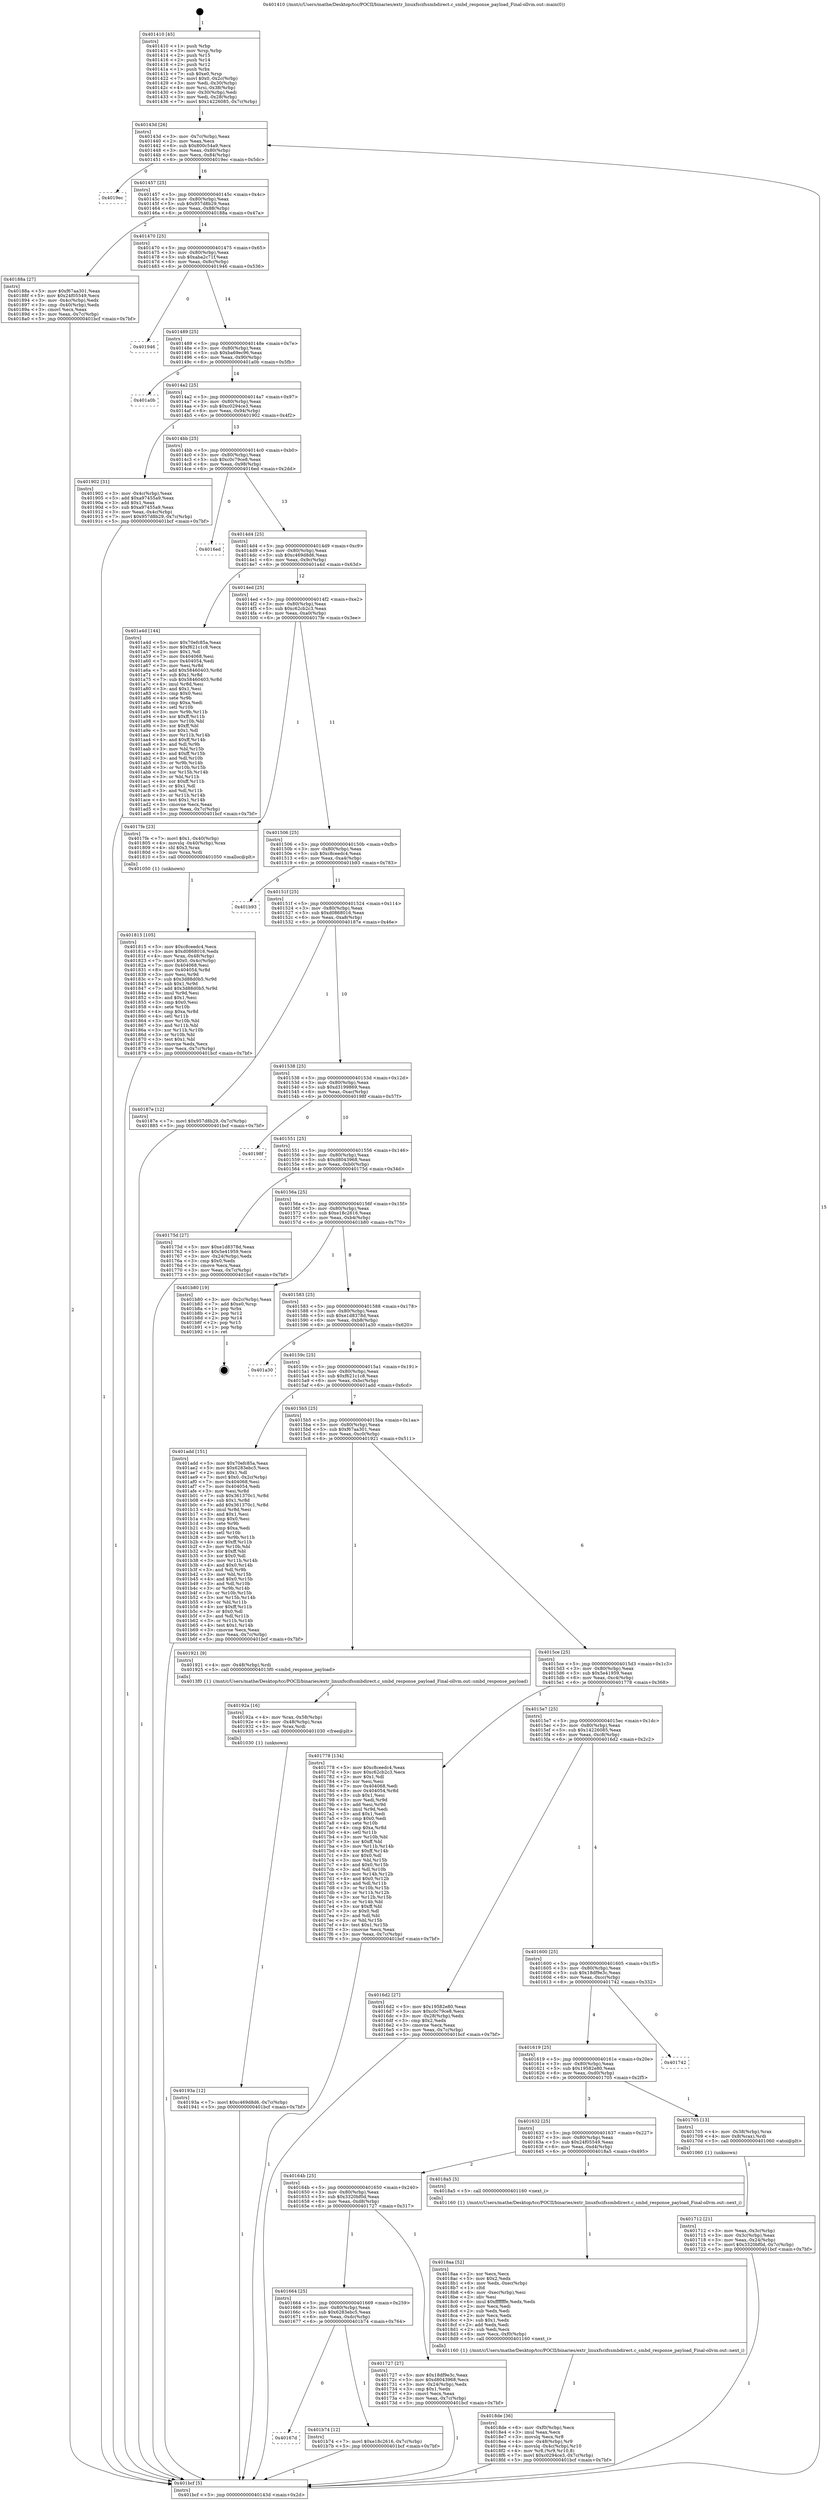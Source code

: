digraph "0x401410" {
  label = "0x401410 (/mnt/c/Users/mathe/Desktop/tcc/POCII/binaries/extr_linuxfscifssmbdirect.c_smbd_response_payload_Final-ollvm.out::main(0))"
  labelloc = "t"
  node[shape=record]

  Entry [label="",width=0.3,height=0.3,shape=circle,fillcolor=black,style=filled]
  "0x40143d" [label="{
     0x40143d [26]\l
     | [instrs]\l
     &nbsp;&nbsp;0x40143d \<+3\>: mov -0x7c(%rbp),%eax\l
     &nbsp;&nbsp;0x401440 \<+2\>: mov %eax,%ecx\l
     &nbsp;&nbsp;0x401442 \<+6\>: sub $0x800c54a9,%ecx\l
     &nbsp;&nbsp;0x401448 \<+3\>: mov %eax,-0x80(%rbp)\l
     &nbsp;&nbsp;0x40144b \<+6\>: mov %ecx,-0x84(%rbp)\l
     &nbsp;&nbsp;0x401451 \<+6\>: je 00000000004019ec \<main+0x5dc\>\l
  }"]
  "0x4019ec" [label="{
     0x4019ec\l
  }", style=dashed]
  "0x401457" [label="{
     0x401457 [25]\l
     | [instrs]\l
     &nbsp;&nbsp;0x401457 \<+5\>: jmp 000000000040145c \<main+0x4c\>\l
     &nbsp;&nbsp;0x40145c \<+3\>: mov -0x80(%rbp),%eax\l
     &nbsp;&nbsp;0x40145f \<+5\>: sub $0x957d8b29,%eax\l
     &nbsp;&nbsp;0x401464 \<+6\>: mov %eax,-0x88(%rbp)\l
     &nbsp;&nbsp;0x40146a \<+6\>: je 000000000040188a \<main+0x47a\>\l
  }"]
  Exit [label="",width=0.3,height=0.3,shape=circle,fillcolor=black,style=filled,peripheries=2]
  "0x40188a" [label="{
     0x40188a [27]\l
     | [instrs]\l
     &nbsp;&nbsp;0x40188a \<+5\>: mov $0xf67aa301,%eax\l
     &nbsp;&nbsp;0x40188f \<+5\>: mov $0x24f05549,%ecx\l
     &nbsp;&nbsp;0x401894 \<+3\>: mov -0x4c(%rbp),%edx\l
     &nbsp;&nbsp;0x401897 \<+3\>: cmp -0x40(%rbp),%edx\l
     &nbsp;&nbsp;0x40189a \<+3\>: cmovl %ecx,%eax\l
     &nbsp;&nbsp;0x40189d \<+3\>: mov %eax,-0x7c(%rbp)\l
     &nbsp;&nbsp;0x4018a0 \<+5\>: jmp 0000000000401bcf \<main+0x7bf\>\l
  }"]
  "0x401470" [label="{
     0x401470 [25]\l
     | [instrs]\l
     &nbsp;&nbsp;0x401470 \<+5\>: jmp 0000000000401475 \<main+0x65\>\l
     &nbsp;&nbsp;0x401475 \<+3\>: mov -0x80(%rbp),%eax\l
     &nbsp;&nbsp;0x401478 \<+5\>: sub $0xaba2c71f,%eax\l
     &nbsp;&nbsp;0x40147d \<+6\>: mov %eax,-0x8c(%rbp)\l
     &nbsp;&nbsp;0x401483 \<+6\>: je 0000000000401946 \<main+0x536\>\l
  }"]
  "0x40167d" [label="{
     0x40167d\l
  }", style=dashed]
  "0x401946" [label="{
     0x401946\l
  }", style=dashed]
  "0x401489" [label="{
     0x401489 [25]\l
     | [instrs]\l
     &nbsp;&nbsp;0x401489 \<+5\>: jmp 000000000040148e \<main+0x7e\>\l
     &nbsp;&nbsp;0x40148e \<+3\>: mov -0x80(%rbp),%eax\l
     &nbsp;&nbsp;0x401491 \<+5\>: sub $0xba69ec96,%eax\l
     &nbsp;&nbsp;0x401496 \<+6\>: mov %eax,-0x90(%rbp)\l
     &nbsp;&nbsp;0x40149c \<+6\>: je 0000000000401a0b \<main+0x5fb\>\l
  }"]
  "0x401b74" [label="{
     0x401b74 [12]\l
     | [instrs]\l
     &nbsp;&nbsp;0x401b74 \<+7\>: movl $0xe18c2616,-0x7c(%rbp)\l
     &nbsp;&nbsp;0x401b7b \<+5\>: jmp 0000000000401bcf \<main+0x7bf\>\l
  }"]
  "0x401a0b" [label="{
     0x401a0b\l
  }", style=dashed]
  "0x4014a2" [label="{
     0x4014a2 [25]\l
     | [instrs]\l
     &nbsp;&nbsp;0x4014a2 \<+5\>: jmp 00000000004014a7 \<main+0x97\>\l
     &nbsp;&nbsp;0x4014a7 \<+3\>: mov -0x80(%rbp),%eax\l
     &nbsp;&nbsp;0x4014aa \<+5\>: sub $0xc0294ce3,%eax\l
     &nbsp;&nbsp;0x4014af \<+6\>: mov %eax,-0x94(%rbp)\l
     &nbsp;&nbsp;0x4014b5 \<+6\>: je 0000000000401902 \<main+0x4f2\>\l
  }"]
  "0x40193a" [label="{
     0x40193a [12]\l
     | [instrs]\l
     &nbsp;&nbsp;0x40193a \<+7\>: movl $0xc469d8d6,-0x7c(%rbp)\l
     &nbsp;&nbsp;0x401941 \<+5\>: jmp 0000000000401bcf \<main+0x7bf\>\l
  }"]
  "0x401902" [label="{
     0x401902 [31]\l
     | [instrs]\l
     &nbsp;&nbsp;0x401902 \<+3\>: mov -0x4c(%rbp),%eax\l
     &nbsp;&nbsp;0x401905 \<+5\>: add $0xa97455a9,%eax\l
     &nbsp;&nbsp;0x40190a \<+3\>: add $0x1,%eax\l
     &nbsp;&nbsp;0x40190d \<+5\>: sub $0xa97455a9,%eax\l
     &nbsp;&nbsp;0x401912 \<+3\>: mov %eax,-0x4c(%rbp)\l
     &nbsp;&nbsp;0x401915 \<+7\>: movl $0x957d8b29,-0x7c(%rbp)\l
     &nbsp;&nbsp;0x40191c \<+5\>: jmp 0000000000401bcf \<main+0x7bf\>\l
  }"]
  "0x4014bb" [label="{
     0x4014bb [25]\l
     | [instrs]\l
     &nbsp;&nbsp;0x4014bb \<+5\>: jmp 00000000004014c0 \<main+0xb0\>\l
     &nbsp;&nbsp;0x4014c0 \<+3\>: mov -0x80(%rbp),%eax\l
     &nbsp;&nbsp;0x4014c3 \<+5\>: sub $0xc0c79ce8,%eax\l
     &nbsp;&nbsp;0x4014c8 \<+6\>: mov %eax,-0x98(%rbp)\l
     &nbsp;&nbsp;0x4014ce \<+6\>: je 00000000004016ed \<main+0x2dd\>\l
  }"]
  "0x40192a" [label="{
     0x40192a [16]\l
     | [instrs]\l
     &nbsp;&nbsp;0x40192a \<+4\>: mov %rax,-0x58(%rbp)\l
     &nbsp;&nbsp;0x40192e \<+4\>: mov -0x48(%rbp),%rax\l
     &nbsp;&nbsp;0x401932 \<+3\>: mov %rax,%rdi\l
     &nbsp;&nbsp;0x401935 \<+5\>: call 0000000000401030 \<free@plt\>\l
     | [calls]\l
     &nbsp;&nbsp;0x401030 \{1\} (unknown)\l
  }"]
  "0x4016ed" [label="{
     0x4016ed\l
  }", style=dashed]
  "0x4014d4" [label="{
     0x4014d4 [25]\l
     | [instrs]\l
     &nbsp;&nbsp;0x4014d4 \<+5\>: jmp 00000000004014d9 \<main+0xc9\>\l
     &nbsp;&nbsp;0x4014d9 \<+3\>: mov -0x80(%rbp),%eax\l
     &nbsp;&nbsp;0x4014dc \<+5\>: sub $0xc469d8d6,%eax\l
     &nbsp;&nbsp;0x4014e1 \<+6\>: mov %eax,-0x9c(%rbp)\l
     &nbsp;&nbsp;0x4014e7 \<+6\>: je 0000000000401a4d \<main+0x63d\>\l
  }"]
  "0x4018de" [label="{
     0x4018de [36]\l
     | [instrs]\l
     &nbsp;&nbsp;0x4018de \<+6\>: mov -0xf0(%rbp),%ecx\l
     &nbsp;&nbsp;0x4018e4 \<+3\>: imul %eax,%ecx\l
     &nbsp;&nbsp;0x4018e7 \<+3\>: movslq %ecx,%r8\l
     &nbsp;&nbsp;0x4018ea \<+4\>: mov -0x48(%rbp),%r9\l
     &nbsp;&nbsp;0x4018ee \<+4\>: movslq -0x4c(%rbp),%r10\l
     &nbsp;&nbsp;0x4018f2 \<+4\>: mov %r8,(%r9,%r10,8)\l
     &nbsp;&nbsp;0x4018f6 \<+7\>: movl $0xc0294ce3,-0x7c(%rbp)\l
     &nbsp;&nbsp;0x4018fd \<+5\>: jmp 0000000000401bcf \<main+0x7bf\>\l
  }"]
  "0x401a4d" [label="{
     0x401a4d [144]\l
     | [instrs]\l
     &nbsp;&nbsp;0x401a4d \<+5\>: mov $0x70efc85a,%eax\l
     &nbsp;&nbsp;0x401a52 \<+5\>: mov $0xf621c1c8,%ecx\l
     &nbsp;&nbsp;0x401a57 \<+2\>: mov $0x1,%dl\l
     &nbsp;&nbsp;0x401a59 \<+7\>: mov 0x404068,%esi\l
     &nbsp;&nbsp;0x401a60 \<+7\>: mov 0x404054,%edi\l
     &nbsp;&nbsp;0x401a67 \<+3\>: mov %esi,%r8d\l
     &nbsp;&nbsp;0x401a6a \<+7\>: add $0x58460403,%r8d\l
     &nbsp;&nbsp;0x401a71 \<+4\>: sub $0x1,%r8d\l
     &nbsp;&nbsp;0x401a75 \<+7\>: sub $0x58460403,%r8d\l
     &nbsp;&nbsp;0x401a7c \<+4\>: imul %r8d,%esi\l
     &nbsp;&nbsp;0x401a80 \<+3\>: and $0x1,%esi\l
     &nbsp;&nbsp;0x401a83 \<+3\>: cmp $0x0,%esi\l
     &nbsp;&nbsp;0x401a86 \<+4\>: sete %r9b\l
     &nbsp;&nbsp;0x401a8a \<+3\>: cmp $0xa,%edi\l
     &nbsp;&nbsp;0x401a8d \<+4\>: setl %r10b\l
     &nbsp;&nbsp;0x401a91 \<+3\>: mov %r9b,%r11b\l
     &nbsp;&nbsp;0x401a94 \<+4\>: xor $0xff,%r11b\l
     &nbsp;&nbsp;0x401a98 \<+3\>: mov %r10b,%bl\l
     &nbsp;&nbsp;0x401a9b \<+3\>: xor $0xff,%bl\l
     &nbsp;&nbsp;0x401a9e \<+3\>: xor $0x1,%dl\l
     &nbsp;&nbsp;0x401aa1 \<+3\>: mov %r11b,%r14b\l
     &nbsp;&nbsp;0x401aa4 \<+4\>: and $0xff,%r14b\l
     &nbsp;&nbsp;0x401aa8 \<+3\>: and %dl,%r9b\l
     &nbsp;&nbsp;0x401aab \<+3\>: mov %bl,%r15b\l
     &nbsp;&nbsp;0x401aae \<+4\>: and $0xff,%r15b\l
     &nbsp;&nbsp;0x401ab2 \<+3\>: and %dl,%r10b\l
     &nbsp;&nbsp;0x401ab5 \<+3\>: or %r9b,%r14b\l
     &nbsp;&nbsp;0x401ab8 \<+3\>: or %r10b,%r15b\l
     &nbsp;&nbsp;0x401abb \<+3\>: xor %r15b,%r14b\l
     &nbsp;&nbsp;0x401abe \<+3\>: or %bl,%r11b\l
     &nbsp;&nbsp;0x401ac1 \<+4\>: xor $0xff,%r11b\l
     &nbsp;&nbsp;0x401ac5 \<+3\>: or $0x1,%dl\l
     &nbsp;&nbsp;0x401ac8 \<+3\>: and %dl,%r11b\l
     &nbsp;&nbsp;0x401acb \<+3\>: or %r11b,%r14b\l
     &nbsp;&nbsp;0x401ace \<+4\>: test $0x1,%r14b\l
     &nbsp;&nbsp;0x401ad2 \<+3\>: cmovne %ecx,%eax\l
     &nbsp;&nbsp;0x401ad5 \<+3\>: mov %eax,-0x7c(%rbp)\l
     &nbsp;&nbsp;0x401ad8 \<+5\>: jmp 0000000000401bcf \<main+0x7bf\>\l
  }"]
  "0x4014ed" [label="{
     0x4014ed [25]\l
     | [instrs]\l
     &nbsp;&nbsp;0x4014ed \<+5\>: jmp 00000000004014f2 \<main+0xe2\>\l
     &nbsp;&nbsp;0x4014f2 \<+3\>: mov -0x80(%rbp),%eax\l
     &nbsp;&nbsp;0x4014f5 \<+5\>: sub $0xc62cb2c3,%eax\l
     &nbsp;&nbsp;0x4014fa \<+6\>: mov %eax,-0xa0(%rbp)\l
     &nbsp;&nbsp;0x401500 \<+6\>: je 00000000004017fe \<main+0x3ee\>\l
  }"]
  "0x4018aa" [label="{
     0x4018aa [52]\l
     | [instrs]\l
     &nbsp;&nbsp;0x4018aa \<+2\>: xor %ecx,%ecx\l
     &nbsp;&nbsp;0x4018ac \<+5\>: mov $0x2,%edx\l
     &nbsp;&nbsp;0x4018b1 \<+6\>: mov %edx,-0xec(%rbp)\l
     &nbsp;&nbsp;0x4018b7 \<+1\>: cltd\l
     &nbsp;&nbsp;0x4018b8 \<+6\>: mov -0xec(%rbp),%esi\l
     &nbsp;&nbsp;0x4018be \<+2\>: idiv %esi\l
     &nbsp;&nbsp;0x4018c0 \<+6\>: imul $0xfffffffe,%edx,%edx\l
     &nbsp;&nbsp;0x4018c6 \<+2\>: mov %ecx,%edi\l
     &nbsp;&nbsp;0x4018c8 \<+2\>: sub %edx,%edi\l
     &nbsp;&nbsp;0x4018ca \<+2\>: mov %ecx,%edx\l
     &nbsp;&nbsp;0x4018cc \<+3\>: sub $0x1,%edx\l
     &nbsp;&nbsp;0x4018cf \<+2\>: add %edx,%edi\l
     &nbsp;&nbsp;0x4018d1 \<+2\>: sub %edi,%ecx\l
     &nbsp;&nbsp;0x4018d3 \<+6\>: mov %ecx,-0xf0(%rbp)\l
     &nbsp;&nbsp;0x4018d9 \<+5\>: call 0000000000401160 \<next_i\>\l
     | [calls]\l
     &nbsp;&nbsp;0x401160 \{1\} (/mnt/c/Users/mathe/Desktop/tcc/POCII/binaries/extr_linuxfscifssmbdirect.c_smbd_response_payload_Final-ollvm.out::next_i)\l
  }"]
  "0x4017fe" [label="{
     0x4017fe [23]\l
     | [instrs]\l
     &nbsp;&nbsp;0x4017fe \<+7\>: movl $0x1,-0x40(%rbp)\l
     &nbsp;&nbsp;0x401805 \<+4\>: movslq -0x40(%rbp),%rax\l
     &nbsp;&nbsp;0x401809 \<+4\>: shl $0x3,%rax\l
     &nbsp;&nbsp;0x40180d \<+3\>: mov %rax,%rdi\l
     &nbsp;&nbsp;0x401810 \<+5\>: call 0000000000401050 \<malloc@plt\>\l
     | [calls]\l
     &nbsp;&nbsp;0x401050 \{1\} (unknown)\l
  }"]
  "0x401506" [label="{
     0x401506 [25]\l
     | [instrs]\l
     &nbsp;&nbsp;0x401506 \<+5\>: jmp 000000000040150b \<main+0xfb\>\l
     &nbsp;&nbsp;0x40150b \<+3\>: mov -0x80(%rbp),%eax\l
     &nbsp;&nbsp;0x40150e \<+5\>: sub $0xc8ceedc4,%eax\l
     &nbsp;&nbsp;0x401513 \<+6\>: mov %eax,-0xa4(%rbp)\l
     &nbsp;&nbsp;0x401519 \<+6\>: je 0000000000401b93 \<main+0x783\>\l
  }"]
  "0x401815" [label="{
     0x401815 [105]\l
     | [instrs]\l
     &nbsp;&nbsp;0x401815 \<+5\>: mov $0xc8ceedc4,%ecx\l
     &nbsp;&nbsp;0x40181a \<+5\>: mov $0xd0868016,%edx\l
     &nbsp;&nbsp;0x40181f \<+4\>: mov %rax,-0x48(%rbp)\l
     &nbsp;&nbsp;0x401823 \<+7\>: movl $0x0,-0x4c(%rbp)\l
     &nbsp;&nbsp;0x40182a \<+7\>: mov 0x404068,%esi\l
     &nbsp;&nbsp;0x401831 \<+8\>: mov 0x404054,%r8d\l
     &nbsp;&nbsp;0x401839 \<+3\>: mov %esi,%r9d\l
     &nbsp;&nbsp;0x40183c \<+7\>: sub $0x3d88d0b5,%r9d\l
     &nbsp;&nbsp;0x401843 \<+4\>: sub $0x1,%r9d\l
     &nbsp;&nbsp;0x401847 \<+7\>: add $0x3d88d0b5,%r9d\l
     &nbsp;&nbsp;0x40184e \<+4\>: imul %r9d,%esi\l
     &nbsp;&nbsp;0x401852 \<+3\>: and $0x1,%esi\l
     &nbsp;&nbsp;0x401855 \<+3\>: cmp $0x0,%esi\l
     &nbsp;&nbsp;0x401858 \<+4\>: sete %r10b\l
     &nbsp;&nbsp;0x40185c \<+4\>: cmp $0xa,%r8d\l
     &nbsp;&nbsp;0x401860 \<+4\>: setl %r11b\l
     &nbsp;&nbsp;0x401864 \<+3\>: mov %r10b,%bl\l
     &nbsp;&nbsp;0x401867 \<+3\>: and %r11b,%bl\l
     &nbsp;&nbsp;0x40186a \<+3\>: xor %r11b,%r10b\l
     &nbsp;&nbsp;0x40186d \<+3\>: or %r10b,%bl\l
     &nbsp;&nbsp;0x401870 \<+3\>: test $0x1,%bl\l
     &nbsp;&nbsp;0x401873 \<+3\>: cmovne %edx,%ecx\l
     &nbsp;&nbsp;0x401876 \<+3\>: mov %ecx,-0x7c(%rbp)\l
     &nbsp;&nbsp;0x401879 \<+5\>: jmp 0000000000401bcf \<main+0x7bf\>\l
  }"]
  "0x401b93" [label="{
     0x401b93\l
  }", style=dashed]
  "0x40151f" [label="{
     0x40151f [25]\l
     | [instrs]\l
     &nbsp;&nbsp;0x40151f \<+5\>: jmp 0000000000401524 \<main+0x114\>\l
     &nbsp;&nbsp;0x401524 \<+3\>: mov -0x80(%rbp),%eax\l
     &nbsp;&nbsp;0x401527 \<+5\>: sub $0xd0868016,%eax\l
     &nbsp;&nbsp;0x40152c \<+6\>: mov %eax,-0xa8(%rbp)\l
     &nbsp;&nbsp;0x401532 \<+6\>: je 000000000040187e \<main+0x46e\>\l
  }"]
  "0x401664" [label="{
     0x401664 [25]\l
     | [instrs]\l
     &nbsp;&nbsp;0x401664 \<+5\>: jmp 0000000000401669 \<main+0x259\>\l
     &nbsp;&nbsp;0x401669 \<+3\>: mov -0x80(%rbp),%eax\l
     &nbsp;&nbsp;0x40166c \<+5\>: sub $0x6283ebc5,%eax\l
     &nbsp;&nbsp;0x401671 \<+6\>: mov %eax,-0xdc(%rbp)\l
     &nbsp;&nbsp;0x401677 \<+6\>: je 0000000000401b74 \<main+0x764\>\l
  }"]
  "0x40187e" [label="{
     0x40187e [12]\l
     | [instrs]\l
     &nbsp;&nbsp;0x40187e \<+7\>: movl $0x957d8b29,-0x7c(%rbp)\l
     &nbsp;&nbsp;0x401885 \<+5\>: jmp 0000000000401bcf \<main+0x7bf\>\l
  }"]
  "0x401538" [label="{
     0x401538 [25]\l
     | [instrs]\l
     &nbsp;&nbsp;0x401538 \<+5\>: jmp 000000000040153d \<main+0x12d\>\l
     &nbsp;&nbsp;0x40153d \<+3\>: mov -0x80(%rbp),%eax\l
     &nbsp;&nbsp;0x401540 \<+5\>: sub $0xd3199869,%eax\l
     &nbsp;&nbsp;0x401545 \<+6\>: mov %eax,-0xac(%rbp)\l
     &nbsp;&nbsp;0x40154b \<+6\>: je 000000000040198f \<main+0x57f\>\l
  }"]
  "0x401727" [label="{
     0x401727 [27]\l
     | [instrs]\l
     &nbsp;&nbsp;0x401727 \<+5\>: mov $0x18df9e3c,%eax\l
     &nbsp;&nbsp;0x40172c \<+5\>: mov $0xd8043968,%ecx\l
     &nbsp;&nbsp;0x401731 \<+3\>: mov -0x24(%rbp),%edx\l
     &nbsp;&nbsp;0x401734 \<+3\>: cmp $0x1,%edx\l
     &nbsp;&nbsp;0x401737 \<+3\>: cmovl %ecx,%eax\l
     &nbsp;&nbsp;0x40173a \<+3\>: mov %eax,-0x7c(%rbp)\l
     &nbsp;&nbsp;0x40173d \<+5\>: jmp 0000000000401bcf \<main+0x7bf\>\l
  }"]
  "0x40198f" [label="{
     0x40198f\l
  }", style=dashed]
  "0x401551" [label="{
     0x401551 [25]\l
     | [instrs]\l
     &nbsp;&nbsp;0x401551 \<+5\>: jmp 0000000000401556 \<main+0x146\>\l
     &nbsp;&nbsp;0x401556 \<+3\>: mov -0x80(%rbp),%eax\l
     &nbsp;&nbsp;0x401559 \<+5\>: sub $0xd8043968,%eax\l
     &nbsp;&nbsp;0x40155e \<+6\>: mov %eax,-0xb0(%rbp)\l
     &nbsp;&nbsp;0x401564 \<+6\>: je 000000000040175d \<main+0x34d\>\l
  }"]
  "0x40164b" [label="{
     0x40164b [25]\l
     | [instrs]\l
     &nbsp;&nbsp;0x40164b \<+5\>: jmp 0000000000401650 \<main+0x240\>\l
     &nbsp;&nbsp;0x401650 \<+3\>: mov -0x80(%rbp),%eax\l
     &nbsp;&nbsp;0x401653 \<+5\>: sub $0x3320bf0d,%eax\l
     &nbsp;&nbsp;0x401658 \<+6\>: mov %eax,-0xd8(%rbp)\l
     &nbsp;&nbsp;0x40165e \<+6\>: je 0000000000401727 \<main+0x317\>\l
  }"]
  "0x40175d" [label="{
     0x40175d [27]\l
     | [instrs]\l
     &nbsp;&nbsp;0x40175d \<+5\>: mov $0xe1d8378d,%eax\l
     &nbsp;&nbsp;0x401762 \<+5\>: mov $0x5e41959,%ecx\l
     &nbsp;&nbsp;0x401767 \<+3\>: mov -0x24(%rbp),%edx\l
     &nbsp;&nbsp;0x40176a \<+3\>: cmp $0x0,%edx\l
     &nbsp;&nbsp;0x40176d \<+3\>: cmove %ecx,%eax\l
     &nbsp;&nbsp;0x401770 \<+3\>: mov %eax,-0x7c(%rbp)\l
     &nbsp;&nbsp;0x401773 \<+5\>: jmp 0000000000401bcf \<main+0x7bf\>\l
  }"]
  "0x40156a" [label="{
     0x40156a [25]\l
     | [instrs]\l
     &nbsp;&nbsp;0x40156a \<+5\>: jmp 000000000040156f \<main+0x15f\>\l
     &nbsp;&nbsp;0x40156f \<+3\>: mov -0x80(%rbp),%eax\l
     &nbsp;&nbsp;0x401572 \<+5\>: sub $0xe18c2616,%eax\l
     &nbsp;&nbsp;0x401577 \<+6\>: mov %eax,-0xb4(%rbp)\l
     &nbsp;&nbsp;0x40157d \<+6\>: je 0000000000401b80 \<main+0x770\>\l
  }"]
  "0x4018a5" [label="{
     0x4018a5 [5]\l
     | [instrs]\l
     &nbsp;&nbsp;0x4018a5 \<+5\>: call 0000000000401160 \<next_i\>\l
     | [calls]\l
     &nbsp;&nbsp;0x401160 \{1\} (/mnt/c/Users/mathe/Desktop/tcc/POCII/binaries/extr_linuxfscifssmbdirect.c_smbd_response_payload_Final-ollvm.out::next_i)\l
  }"]
  "0x401b80" [label="{
     0x401b80 [19]\l
     | [instrs]\l
     &nbsp;&nbsp;0x401b80 \<+3\>: mov -0x2c(%rbp),%eax\l
     &nbsp;&nbsp;0x401b83 \<+7\>: add $0xe0,%rsp\l
     &nbsp;&nbsp;0x401b8a \<+1\>: pop %rbx\l
     &nbsp;&nbsp;0x401b8b \<+2\>: pop %r12\l
     &nbsp;&nbsp;0x401b8d \<+2\>: pop %r14\l
     &nbsp;&nbsp;0x401b8f \<+2\>: pop %r15\l
     &nbsp;&nbsp;0x401b91 \<+1\>: pop %rbp\l
     &nbsp;&nbsp;0x401b92 \<+1\>: ret\l
  }"]
  "0x401583" [label="{
     0x401583 [25]\l
     | [instrs]\l
     &nbsp;&nbsp;0x401583 \<+5\>: jmp 0000000000401588 \<main+0x178\>\l
     &nbsp;&nbsp;0x401588 \<+3\>: mov -0x80(%rbp),%eax\l
     &nbsp;&nbsp;0x40158b \<+5\>: sub $0xe1d8378d,%eax\l
     &nbsp;&nbsp;0x401590 \<+6\>: mov %eax,-0xb8(%rbp)\l
     &nbsp;&nbsp;0x401596 \<+6\>: je 0000000000401a30 \<main+0x620\>\l
  }"]
  "0x401712" [label="{
     0x401712 [21]\l
     | [instrs]\l
     &nbsp;&nbsp;0x401712 \<+3\>: mov %eax,-0x3c(%rbp)\l
     &nbsp;&nbsp;0x401715 \<+3\>: mov -0x3c(%rbp),%eax\l
     &nbsp;&nbsp;0x401718 \<+3\>: mov %eax,-0x24(%rbp)\l
     &nbsp;&nbsp;0x40171b \<+7\>: movl $0x3320bf0d,-0x7c(%rbp)\l
     &nbsp;&nbsp;0x401722 \<+5\>: jmp 0000000000401bcf \<main+0x7bf\>\l
  }"]
  "0x401a30" [label="{
     0x401a30\l
  }", style=dashed]
  "0x40159c" [label="{
     0x40159c [25]\l
     | [instrs]\l
     &nbsp;&nbsp;0x40159c \<+5\>: jmp 00000000004015a1 \<main+0x191\>\l
     &nbsp;&nbsp;0x4015a1 \<+3\>: mov -0x80(%rbp),%eax\l
     &nbsp;&nbsp;0x4015a4 \<+5\>: sub $0xf621c1c8,%eax\l
     &nbsp;&nbsp;0x4015a9 \<+6\>: mov %eax,-0xbc(%rbp)\l
     &nbsp;&nbsp;0x4015af \<+6\>: je 0000000000401add \<main+0x6cd\>\l
  }"]
  "0x401632" [label="{
     0x401632 [25]\l
     | [instrs]\l
     &nbsp;&nbsp;0x401632 \<+5\>: jmp 0000000000401637 \<main+0x227\>\l
     &nbsp;&nbsp;0x401637 \<+3\>: mov -0x80(%rbp),%eax\l
     &nbsp;&nbsp;0x40163a \<+5\>: sub $0x24f05549,%eax\l
     &nbsp;&nbsp;0x40163f \<+6\>: mov %eax,-0xd4(%rbp)\l
     &nbsp;&nbsp;0x401645 \<+6\>: je 00000000004018a5 \<main+0x495\>\l
  }"]
  "0x401add" [label="{
     0x401add [151]\l
     | [instrs]\l
     &nbsp;&nbsp;0x401add \<+5\>: mov $0x70efc85a,%eax\l
     &nbsp;&nbsp;0x401ae2 \<+5\>: mov $0x6283ebc5,%ecx\l
     &nbsp;&nbsp;0x401ae7 \<+2\>: mov $0x1,%dl\l
     &nbsp;&nbsp;0x401ae9 \<+7\>: movl $0x0,-0x2c(%rbp)\l
     &nbsp;&nbsp;0x401af0 \<+7\>: mov 0x404068,%esi\l
     &nbsp;&nbsp;0x401af7 \<+7\>: mov 0x404054,%edi\l
     &nbsp;&nbsp;0x401afe \<+3\>: mov %esi,%r8d\l
     &nbsp;&nbsp;0x401b01 \<+7\>: sub $0x361370c1,%r8d\l
     &nbsp;&nbsp;0x401b08 \<+4\>: sub $0x1,%r8d\l
     &nbsp;&nbsp;0x401b0c \<+7\>: add $0x361370c1,%r8d\l
     &nbsp;&nbsp;0x401b13 \<+4\>: imul %r8d,%esi\l
     &nbsp;&nbsp;0x401b17 \<+3\>: and $0x1,%esi\l
     &nbsp;&nbsp;0x401b1a \<+3\>: cmp $0x0,%esi\l
     &nbsp;&nbsp;0x401b1d \<+4\>: sete %r9b\l
     &nbsp;&nbsp;0x401b21 \<+3\>: cmp $0xa,%edi\l
     &nbsp;&nbsp;0x401b24 \<+4\>: setl %r10b\l
     &nbsp;&nbsp;0x401b28 \<+3\>: mov %r9b,%r11b\l
     &nbsp;&nbsp;0x401b2b \<+4\>: xor $0xff,%r11b\l
     &nbsp;&nbsp;0x401b2f \<+3\>: mov %r10b,%bl\l
     &nbsp;&nbsp;0x401b32 \<+3\>: xor $0xff,%bl\l
     &nbsp;&nbsp;0x401b35 \<+3\>: xor $0x0,%dl\l
     &nbsp;&nbsp;0x401b38 \<+3\>: mov %r11b,%r14b\l
     &nbsp;&nbsp;0x401b3b \<+4\>: and $0x0,%r14b\l
     &nbsp;&nbsp;0x401b3f \<+3\>: and %dl,%r9b\l
     &nbsp;&nbsp;0x401b42 \<+3\>: mov %bl,%r15b\l
     &nbsp;&nbsp;0x401b45 \<+4\>: and $0x0,%r15b\l
     &nbsp;&nbsp;0x401b49 \<+3\>: and %dl,%r10b\l
     &nbsp;&nbsp;0x401b4c \<+3\>: or %r9b,%r14b\l
     &nbsp;&nbsp;0x401b4f \<+3\>: or %r10b,%r15b\l
     &nbsp;&nbsp;0x401b52 \<+3\>: xor %r15b,%r14b\l
     &nbsp;&nbsp;0x401b55 \<+3\>: or %bl,%r11b\l
     &nbsp;&nbsp;0x401b58 \<+4\>: xor $0xff,%r11b\l
     &nbsp;&nbsp;0x401b5c \<+3\>: or $0x0,%dl\l
     &nbsp;&nbsp;0x401b5f \<+3\>: and %dl,%r11b\l
     &nbsp;&nbsp;0x401b62 \<+3\>: or %r11b,%r14b\l
     &nbsp;&nbsp;0x401b65 \<+4\>: test $0x1,%r14b\l
     &nbsp;&nbsp;0x401b69 \<+3\>: cmovne %ecx,%eax\l
     &nbsp;&nbsp;0x401b6c \<+3\>: mov %eax,-0x7c(%rbp)\l
     &nbsp;&nbsp;0x401b6f \<+5\>: jmp 0000000000401bcf \<main+0x7bf\>\l
  }"]
  "0x4015b5" [label="{
     0x4015b5 [25]\l
     | [instrs]\l
     &nbsp;&nbsp;0x4015b5 \<+5\>: jmp 00000000004015ba \<main+0x1aa\>\l
     &nbsp;&nbsp;0x4015ba \<+3\>: mov -0x80(%rbp),%eax\l
     &nbsp;&nbsp;0x4015bd \<+5\>: sub $0xf67aa301,%eax\l
     &nbsp;&nbsp;0x4015c2 \<+6\>: mov %eax,-0xc0(%rbp)\l
     &nbsp;&nbsp;0x4015c8 \<+6\>: je 0000000000401921 \<main+0x511\>\l
  }"]
  "0x401705" [label="{
     0x401705 [13]\l
     | [instrs]\l
     &nbsp;&nbsp;0x401705 \<+4\>: mov -0x38(%rbp),%rax\l
     &nbsp;&nbsp;0x401709 \<+4\>: mov 0x8(%rax),%rdi\l
     &nbsp;&nbsp;0x40170d \<+5\>: call 0000000000401060 \<atoi@plt\>\l
     | [calls]\l
     &nbsp;&nbsp;0x401060 \{1\} (unknown)\l
  }"]
  "0x401921" [label="{
     0x401921 [9]\l
     | [instrs]\l
     &nbsp;&nbsp;0x401921 \<+4\>: mov -0x48(%rbp),%rdi\l
     &nbsp;&nbsp;0x401925 \<+5\>: call 00000000004013f0 \<smbd_response_payload\>\l
     | [calls]\l
     &nbsp;&nbsp;0x4013f0 \{1\} (/mnt/c/Users/mathe/Desktop/tcc/POCII/binaries/extr_linuxfscifssmbdirect.c_smbd_response_payload_Final-ollvm.out::smbd_response_payload)\l
  }"]
  "0x4015ce" [label="{
     0x4015ce [25]\l
     | [instrs]\l
     &nbsp;&nbsp;0x4015ce \<+5\>: jmp 00000000004015d3 \<main+0x1c3\>\l
     &nbsp;&nbsp;0x4015d3 \<+3\>: mov -0x80(%rbp),%eax\l
     &nbsp;&nbsp;0x4015d6 \<+5\>: sub $0x5e41959,%eax\l
     &nbsp;&nbsp;0x4015db \<+6\>: mov %eax,-0xc4(%rbp)\l
     &nbsp;&nbsp;0x4015e1 \<+6\>: je 0000000000401778 \<main+0x368\>\l
  }"]
  "0x401619" [label="{
     0x401619 [25]\l
     | [instrs]\l
     &nbsp;&nbsp;0x401619 \<+5\>: jmp 000000000040161e \<main+0x20e\>\l
     &nbsp;&nbsp;0x40161e \<+3\>: mov -0x80(%rbp),%eax\l
     &nbsp;&nbsp;0x401621 \<+5\>: sub $0x19582e80,%eax\l
     &nbsp;&nbsp;0x401626 \<+6\>: mov %eax,-0xd0(%rbp)\l
     &nbsp;&nbsp;0x40162c \<+6\>: je 0000000000401705 \<main+0x2f5\>\l
  }"]
  "0x401778" [label="{
     0x401778 [134]\l
     | [instrs]\l
     &nbsp;&nbsp;0x401778 \<+5\>: mov $0xc8ceedc4,%eax\l
     &nbsp;&nbsp;0x40177d \<+5\>: mov $0xc62cb2c3,%ecx\l
     &nbsp;&nbsp;0x401782 \<+2\>: mov $0x1,%dl\l
     &nbsp;&nbsp;0x401784 \<+2\>: xor %esi,%esi\l
     &nbsp;&nbsp;0x401786 \<+7\>: mov 0x404068,%edi\l
     &nbsp;&nbsp;0x40178d \<+8\>: mov 0x404054,%r8d\l
     &nbsp;&nbsp;0x401795 \<+3\>: sub $0x1,%esi\l
     &nbsp;&nbsp;0x401798 \<+3\>: mov %edi,%r9d\l
     &nbsp;&nbsp;0x40179b \<+3\>: add %esi,%r9d\l
     &nbsp;&nbsp;0x40179e \<+4\>: imul %r9d,%edi\l
     &nbsp;&nbsp;0x4017a2 \<+3\>: and $0x1,%edi\l
     &nbsp;&nbsp;0x4017a5 \<+3\>: cmp $0x0,%edi\l
     &nbsp;&nbsp;0x4017a8 \<+4\>: sete %r10b\l
     &nbsp;&nbsp;0x4017ac \<+4\>: cmp $0xa,%r8d\l
     &nbsp;&nbsp;0x4017b0 \<+4\>: setl %r11b\l
     &nbsp;&nbsp;0x4017b4 \<+3\>: mov %r10b,%bl\l
     &nbsp;&nbsp;0x4017b7 \<+3\>: xor $0xff,%bl\l
     &nbsp;&nbsp;0x4017ba \<+3\>: mov %r11b,%r14b\l
     &nbsp;&nbsp;0x4017bd \<+4\>: xor $0xff,%r14b\l
     &nbsp;&nbsp;0x4017c1 \<+3\>: xor $0x0,%dl\l
     &nbsp;&nbsp;0x4017c4 \<+3\>: mov %bl,%r15b\l
     &nbsp;&nbsp;0x4017c7 \<+4\>: and $0x0,%r15b\l
     &nbsp;&nbsp;0x4017cb \<+3\>: and %dl,%r10b\l
     &nbsp;&nbsp;0x4017ce \<+3\>: mov %r14b,%r12b\l
     &nbsp;&nbsp;0x4017d1 \<+4\>: and $0x0,%r12b\l
     &nbsp;&nbsp;0x4017d5 \<+3\>: and %dl,%r11b\l
     &nbsp;&nbsp;0x4017d8 \<+3\>: or %r10b,%r15b\l
     &nbsp;&nbsp;0x4017db \<+3\>: or %r11b,%r12b\l
     &nbsp;&nbsp;0x4017de \<+3\>: xor %r12b,%r15b\l
     &nbsp;&nbsp;0x4017e1 \<+3\>: or %r14b,%bl\l
     &nbsp;&nbsp;0x4017e4 \<+3\>: xor $0xff,%bl\l
     &nbsp;&nbsp;0x4017e7 \<+3\>: or $0x0,%dl\l
     &nbsp;&nbsp;0x4017ea \<+2\>: and %dl,%bl\l
     &nbsp;&nbsp;0x4017ec \<+3\>: or %bl,%r15b\l
     &nbsp;&nbsp;0x4017ef \<+4\>: test $0x1,%r15b\l
     &nbsp;&nbsp;0x4017f3 \<+3\>: cmovne %ecx,%eax\l
     &nbsp;&nbsp;0x4017f6 \<+3\>: mov %eax,-0x7c(%rbp)\l
     &nbsp;&nbsp;0x4017f9 \<+5\>: jmp 0000000000401bcf \<main+0x7bf\>\l
  }"]
  "0x4015e7" [label="{
     0x4015e7 [25]\l
     | [instrs]\l
     &nbsp;&nbsp;0x4015e7 \<+5\>: jmp 00000000004015ec \<main+0x1dc\>\l
     &nbsp;&nbsp;0x4015ec \<+3\>: mov -0x80(%rbp),%eax\l
     &nbsp;&nbsp;0x4015ef \<+5\>: sub $0x14226085,%eax\l
     &nbsp;&nbsp;0x4015f4 \<+6\>: mov %eax,-0xc8(%rbp)\l
     &nbsp;&nbsp;0x4015fa \<+6\>: je 00000000004016d2 \<main+0x2c2\>\l
  }"]
  "0x401742" [label="{
     0x401742\l
  }", style=dashed]
  "0x4016d2" [label="{
     0x4016d2 [27]\l
     | [instrs]\l
     &nbsp;&nbsp;0x4016d2 \<+5\>: mov $0x19582e80,%eax\l
     &nbsp;&nbsp;0x4016d7 \<+5\>: mov $0xc0c79ce8,%ecx\l
     &nbsp;&nbsp;0x4016dc \<+3\>: mov -0x28(%rbp),%edx\l
     &nbsp;&nbsp;0x4016df \<+3\>: cmp $0x2,%edx\l
     &nbsp;&nbsp;0x4016e2 \<+3\>: cmovne %ecx,%eax\l
     &nbsp;&nbsp;0x4016e5 \<+3\>: mov %eax,-0x7c(%rbp)\l
     &nbsp;&nbsp;0x4016e8 \<+5\>: jmp 0000000000401bcf \<main+0x7bf\>\l
  }"]
  "0x401600" [label="{
     0x401600 [25]\l
     | [instrs]\l
     &nbsp;&nbsp;0x401600 \<+5\>: jmp 0000000000401605 \<main+0x1f5\>\l
     &nbsp;&nbsp;0x401605 \<+3\>: mov -0x80(%rbp),%eax\l
     &nbsp;&nbsp;0x401608 \<+5\>: sub $0x18df9e3c,%eax\l
     &nbsp;&nbsp;0x40160d \<+6\>: mov %eax,-0xcc(%rbp)\l
     &nbsp;&nbsp;0x401613 \<+6\>: je 0000000000401742 \<main+0x332\>\l
  }"]
  "0x401bcf" [label="{
     0x401bcf [5]\l
     | [instrs]\l
     &nbsp;&nbsp;0x401bcf \<+5\>: jmp 000000000040143d \<main+0x2d\>\l
  }"]
  "0x401410" [label="{
     0x401410 [45]\l
     | [instrs]\l
     &nbsp;&nbsp;0x401410 \<+1\>: push %rbp\l
     &nbsp;&nbsp;0x401411 \<+3\>: mov %rsp,%rbp\l
     &nbsp;&nbsp;0x401414 \<+2\>: push %r15\l
     &nbsp;&nbsp;0x401416 \<+2\>: push %r14\l
     &nbsp;&nbsp;0x401418 \<+2\>: push %r12\l
     &nbsp;&nbsp;0x40141a \<+1\>: push %rbx\l
     &nbsp;&nbsp;0x40141b \<+7\>: sub $0xe0,%rsp\l
     &nbsp;&nbsp;0x401422 \<+7\>: movl $0x0,-0x2c(%rbp)\l
     &nbsp;&nbsp;0x401429 \<+3\>: mov %edi,-0x30(%rbp)\l
     &nbsp;&nbsp;0x40142c \<+4\>: mov %rsi,-0x38(%rbp)\l
     &nbsp;&nbsp;0x401430 \<+3\>: mov -0x30(%rbp),%edi\l
     &nbsp;&nbsp;0x401433 \<+3\>: mov %edi,-0x28(%rbp)\l
     &nbsp;&nbsp;0x401436 \<+7\>: movl $0x14226085,-0x7c(%rbp)\l
  }"]
  Entry -> "0x401410" [label=" 1"]
  "0x40143d" -> "0x4019ec" [label=" 0"]
  "0x40143d" -> "0x401457" [label=" 16"]
  "0x401b80" -> Exit [label=" 1"]
  "0x401457" -> "0x40188a" [label=" 2"]
  "0x401457" -> "0x401470" [label=" 14"]
  "0x401b74" -> "0x401bcf" [label=" 1"]
  "0x401470" -> "0x401946" [label=" 0"]
  "0x401470" -> "0x401489" [label=" 14"]
  "0x401664" -> "0x40167d" [label=" 0"]
  "0x401489" -> "0x401a0b" [label=" 0"]
  "0x401489" -> "0x4014a2" [label=" 14"]
  "0x401664" -> "0x401b74" [label=" 1"]
  "0x4014a2" -> "0x401902" [label=" 1"]
  "0x4014a2" -> "0x4014bb" [label=" 13"]
  "0x401add" -> "0x401bcf" [label=" 1"]
  "0x4014bb" -> "0x4016ed" [label=" 0"]
  "0x4014bb" -> "0x4014d4" [label=" 13"]
  "0x401a4d" -> "0x401bcf" [label=" 1"]
  "0x4014d4" -> "0x401a4d" [label=" 1"]
  "0x4014d4" -> "0x4014ed" [label=" 12"]
  "0x40193a" -> "0x401bcf" [label=" 1"]
  "0x4014ed" -> "0x4017fe" [label=" 1"]
  "0x4014ed" -> "0x401506" [label=" 11"]
  "0x40192a" -> "0x40193a" [label=" 1"]
  "0x401506" -> "0x401b93" [label=" 0"]
  "0x401506" -> "0x40151f" [label=" 11"]
  "0x401921" -> "0x40192a" [label=" 1"]
  "0x40151f" -> "0x40187e" [label=" 1"]
  "0x40151f" -> "0x401538" [label=" 10"]
  "0x401902" -> "0x401bcf" [label=" 1"]
  "0x401538" -> "0x40198f" [label=" 0"]
  "0x401538" -> "0x401551" [label=" 10"]
  "0x4018de" -> "0x401bcf" [label=" 1"]
  "0x401551" -> "0x40175d" [label=" 1"]
  "0x401551" -> "0x40156a" [label=" 9"]
  "0x4018a5" -> "0x4018aa" [label=" 1"]
  "0x40156a" -> "0x401b80" [label=" 1"]
  "0x40156a" -> "0x401583" [label=" 8"]
  "0x40188a" -> "0x401bcf" [label=" 2"]
  "0x401583" -> "0x401a30" [label=" 0"]
  "0x401583" -> "0x40159c" [label=" 8"]
  "0x401815" -> "0x401bcf" [label=" 1"]
  "0x40159c" -> "0x401add" [label=" 1"]
  "0x40159c" -> "0x4015b5" [label=" 7"]
  "0x4017fe" -> "0x401815" [label=" 1"]
  "0x4015b5" -> "0x401921" [label=" 1"]
  "0x4015b5" -> "0x4015ce" [label=" 6"]
  "0x401778" -> "0x401bcf" [label=" 1"]
  "0x4015ce" -> "0x401778" [label=" 1"]
  "0x4015ce" -> "0x4015e7" [label=" 5"]
  "0x401727" -> "0x401bcf" [label=" 1"]
  "0x4015e7" -> "0x4016d2" [label=" 1"]
  "0x4015e7" -> "0x401600" [label=" 4"]
  "0x4016d2" -> "0x401bcf" [label=" 1"]
  "0x401410" -> "0x40143d" [label=" 1"]
  "0x401bcf" -> "0x40143d" [label=" 15"]
  "0x40164b" -> "0x401664" [label=" 1"]
  "0x401600" -> "0x401742" [label=" 0"]
  "0x401600" -> "0x401619" [label=" 4"]
  "0x40175d" -> "0x401bcf" [label=" 1"]
  "0x401619" -> "0x401705" [label=" 1"]
  "0x401619" -> "0x401632" [label=" 3"]
  "0x401705" -> "0x401712" [label=" 1"]
  "0x401712" -> "0x401bcf" [label=" 1"]
  "0x40187e" -> "0x401bcf" [label=" 1"]
  "0x401632" -> "0x4018a5" [label=" 1"]
  "0x401632" -> "0x40164b" [label=" 2"]
  "0x4018aa" -> "0x4018de" [label=" 1"]
  "0x40164b" -> "0x401727" [label=" 1"]
}

